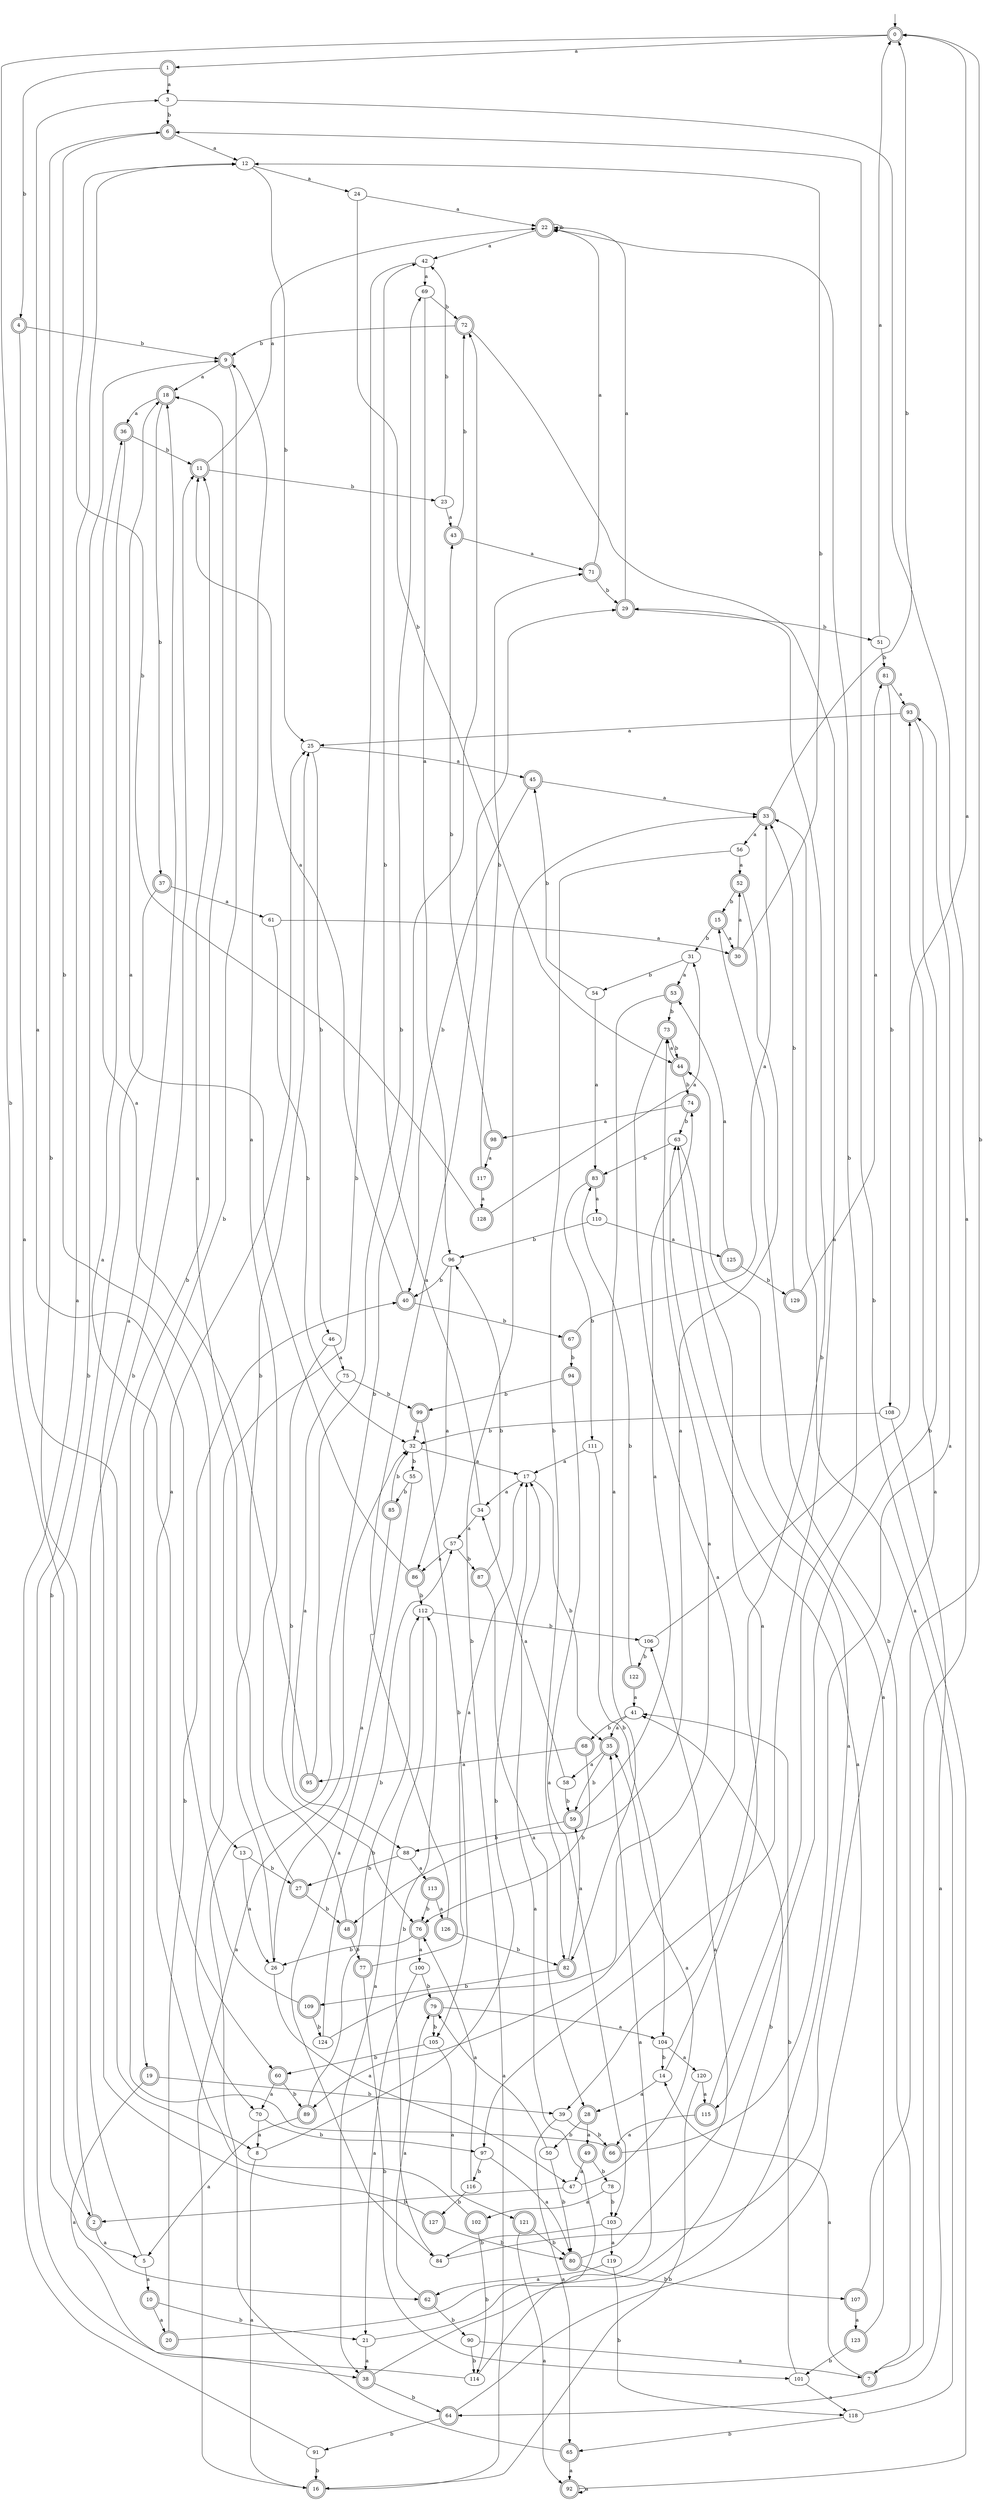 digraph RandomDFA {
  __start0 [label="", shape=none];
  __start0 -> 0 [label=""];
  0 [shape=circle] [shape=doublecircle]
  0 -> 1 [label="a"]
  0 -> 2 [label="b"]
  1 [shape=doublecircle]
  1 -> 3 [label="a"]
  1 -> 4 [label="b"]
  2 [shape=doublecircle]
  2 -> 5 [label="a"]
  2 -> 6 [label="b"]
  3
  3 -> 7 [label="a"]
  3 -> 6 [label="b"]
  4 [shape=doublecircle]
  4 -> 8 [label="a"]
  4 -> 9 [label="b"]
  5
  5 -> 10 [label="a"]
  5 -> 11 [label="b"]
  6 [shape=doublecircle]
  6 -> 12 [label="a"]
  6 -> 13 [label="b"]
  7 [shape=doublecircle]
  7 -> 14 [label="a"]
  7 -> 15 [label="b"]
  8
  8 -> 16 [label="a"]
  8 -> 17 [label="b"]
  9 [shape=doublecircle]
  9 -> 18 [label="a"]
  9 -> 19 [label="b"]
  10 [shape=doublecircle]
  10 -> 20 [label="a"]
  10 -> 21 [label="b"]
  11 [shape=doublecircle]
  11 -> 22 [label="a"]
  11 -> 23 [label="b"]
  12
  12 -> 24 [label="a"]
  12 -> 25 [label="b"]
  13
  13 -> 26 [label="a"]
  13 -> 27 [label="b"]
  14
  14 -> 28 [label="a"]
  14 -> 29 [label="b"]
  15 [shape=doublecircle]
  15 -> 30 [label="a"]
  15 -> 31 [label="b"]
  16 [shape=doublecircle]
  16 -> 32 [label="a"]
  16 -> 33 [label="b"]
  17
  17 -> 34 [label="a"]
  17 -> 35 [label="b"]
  18 [shape=doublecircle]
  18 -> 36 [label="a"]
  18 -> 37 [label="b"]
  19 [shape=doublecircle]
  19 -> 38 [label="a"]
  19 -> 39 [label="b"]
  20 [shape=doublecircle]
  20 -> 35 [label="a"]
  20 -> 40 [label="b"]
  21
  21 -> 38 [label="a"]
  21 -> 41 [label="b"]
  22 [shape=doublecircle]
  22 -> 42 [label="a"]
  22 -> 22 [label="b"]
  23
  23 -> 43 [label="a"]
  23 -> 42 [label="b"]
  24
  24 -> 22 [label="a"]
  24 -> 44 [label="b"]
  25
  25 -> 45 [label="a"]
  25 -> 46 [label="b"]
  26
  26 -> 47 [label="a"]
  26 -> 25 [label="b"]
  27 [shape=doublecircle]
  27 -> 11 [label="a"]
  27 -> 48 [label="b"]
  28 [shape=doublecircle]
  28 -> 49 [label="a"]
  28 -> 50 [label="b"]
  29 [shape=doublecircle]
  29 -> 22 [label="a"]
  29 -> 51 [label="b"]
  30 [shape=doublecircle]
  30 -> 52 [label="a"]
  30 -> 12 [label="b"]
  31
  31 -> 53 [label="a"]
  31 -> 54 [label="b"]
  32
  32 -> 17 [label="a"]
  32 -> 55 [label="b"]
  33 [shape=doublecircle]
  33 -> 56 [label="a"]
  33 -> 0 [label="b"]
  34
  34 -> 57 [label="a"]
  34 -> 42 [label="b"]
  35 [shape=doublecircle]
  35 -> 58 [label="a"]
  35 -> 59 [label="b"]
  36 [shape=doublecircle]
  36 -> 60 [label="a"]
  36 -> 11 [label="b"]
  37 [shape=doublecircle]
  37 -> 61 [label="a"]
  37 -> 62 [label="b"]
  38 [shape=doublecircle]
  38 -> 63 [label="a"]
  38 -> 64 [label="b"]
  39
  39 -> 65 [label="a"]
  39 -> 66 [label="b"]
  40 [shape=doublecircle]
  40 -> 11 [label="a"]
  40 -> 67 [label="b"]
  41
  41 -> 35 [label="a"]
  41 -> 68 [label="b"]
  42
  42 -> 69 [label="a"]
  42 -> 70 [label="b"]
  43 [shape=doublecircle]
  43 -> 71 [label="a"]
  43 -> 72 [label="b"]
  44 [shape=doublecircle]
  44 -> 73 [label="a"]
  44 -> 74 [label="b"]
  45 [shape=doublecircle]
  45 -> 33 [label="a"]
  45 -> 40 [label="b"]
  46
  46 -> 75 [label="a"]
  46 -> 76 [label="b"]
  47
  47 -> 35 [label="a"]
  47 -> 2 [label="b"]
  48 [shape=doublecircle]
  48 -> 9 [label="a"]
  48 -> 77 [label="b"]
  49 [shape=doublecircle]
  49 -> 47 [label="a"]
  49 -> 78 [label="b"]
  50
  50 -> 79 [label="a"]
  50 -> 80 [label="b"]
  51
  51 -> 0 [label="a"]
  51 -> 81 [label="b"]
  52 [shape=doublecircle]
  52 -> 48 [label="a"]
  52 -> 15 [label="b"]
  53 [shape=doublecircle]
  53 -> 82 [label="a"]
  53 -> 73 [label="b"]
  54
  54 -> 83 [label="a"]
  54 -> 45 [label="b"]
  55
  55 -> 84 [label="a"]
  55 -> 85 [label="b"]
  56
  56 -> 52 [label="a"]
  56 -> 82 [label="b"]
  57
  57 -> 86 [label="a"]
  57 -> 87 [label="b"]
  58
  58 -> 34 [label="a"]
  58 -> 59 [label="b"]
  59 [shape=doublecircle]
  59 -> 74 [label="a"]
  59 -> 88 [label="b"]
  60 [shape=doublecircle]
  60 -> 70 [label="a"]
  60 -> 89 [label="b"]
  61
  61 -> 30 [label="a"]
  61 -> 32 [label="b"]
  62 [shape=doublecircle]
  62 -> 79 [label="a"]
  62 -> 90 [label="b"]
  63
  63 -> 39 [label="a"]
  63 -> 83 [label="b"]
  64 [shape=doublecircle]
  64 -> 63 [label="a"]
  64 -> 91 [label="b"]
  65 [shape=doublecircle]
  65 -> 92 [label="a"]
  65 -> 72 [label="b"]
  66 [shape=doublecircle]
  66 -> 93 [label="a"]
  66 -> 18 [label="b"]
  67 [shape=doublecircle]
  67 -> 33 [label="a"]
  67 -> 94 [label="b"]
  68 [shape=doublecircle]
  68 -> 95 [label="a"]
  68 -> 76 [label="b"]
  69
  69 -> 96 [label="a"]
  69 -> 72 [label="b"]
  70
  70 -> 8 [label="a"]
  70 -> 97 [label="b"]
  71 [shape=doublecircle]
  71 -> 22 [label="a"]
  71 -> 29 [label="b"]
  72 [shape=doublecircle]
  72 -> 97 [label="a"]
  72 -> 9 [label="b"]
  73 [shape=doublecircle]
  73 -> 89 [label="a"]
  73 -> 44 [label="b"]
  74 [shape=doublecircle]
  74 -> 98 [label="a"]
  74 -> 63 [label="b"]
  75
  75 -> 88 [label="a"]
  75 -> 99 [label="b"]
  76 [shape=doublecircle]
  76 -> 100 [label="a"]
  76 -> 26 [label="b"]
  77 [shape=doublecircle]
  77 -> 17 [label="a"]
  77 -> 101 [label="b"]
  78
  78 -> 102 [label="a"]
  78 -> 103 [label="b"]
  79 [shape=doublecircle]
  79 -> 104 [label="a"]
  79 -> 105 [label="b"]
  80 [shape=doublecircle]
  80 -> 106 [label="a"]
  80 -> 107 [label="b"]
  81 [shape=doublecircle]
  81 -> 93 [label="a"]
  81 -> 108 [label="b"]
  82 [shape=doublecircle]
  82 -> 59 [label="a"]
  82 -> 109 [label="b"]
  83 [shape=doublecircle]
  83 -> 110 [label="a"]
  83 -> 111 [label="b"]
  84
  84 -> 93 [label="a"]
  84 -> 112 [label="b"]
  85 [shape=doublecircle]
  85 -> 26 [label="a"]
  85 -> 32 [label="b"]
  86 [shape=doublecircle]
  86 -> 18 [label="a"]
  86 -> 112 [label="b"]
  87 [shape=doublecircle]
  87 -> 28 [label="a"]
  87 -> 96 [label="b"]
  88
  88 -> 113 [label="a"]
  88 -> 27 [label="b"]
  89 [shape=doublecircle]
  89 -> 5 [label="a"]
  89 -> 112 [label="b"]
  90
  90 -> 7 [label="a"]
  90 -> 114 [label="b"]
  91
  91 -> 12 [label="a"]
  91 -> 16 [label="b"]
  92 [shape=doublecircle]
  92 -> 92 [label="a"]
  92 -> 6 [label="b"]
  93 [shape=doublecircle]
  93 -> 25 [label="a"]
  93 -> 115 [label="b"]
  94 [shape=doublecircle]
  94 -> 103 [label="a"]
  94 -> 99 [label="b"]
  95 [shape=doublecircle]
  95 -> 36 [label="a"]
  95 -> 69 [label="b"]
  96
  96 -> 86 [label="a"]
  96 -> 40 [label="b"]
  97
  97 -> 80 [label="a"]
  97 -> 116 [label="b"]
  98 [shape=doublecircle]
  98 -> 117 [label="a"]
  98 -> 43 [label="b"]
  99 [shape=doublecircle]
  99 -> 32 [label="a"]
  99 -> 105 [label="b"]
  100
  100 -> 21 [label="a"]
  100 -> 79 [label="b"]
  101
  101 -> 118 [label="a"]
  101 -> 41 [label="b"]
  102 [shape=doublecircle]
  102 -> 25 [label="a"]
  102 -> 114 [label="b"]
  103
  103 -> 119 [label="a"]
  103 -> 84 [label="b"]
  104
  104 -> 120 [label="a"]
  104 -> 14 [label="b"]
  105
  105 -> 121 [label="a"]
  105 -> 60 [label="b"]
  106
  106 -> 0 [label="a"]
  106 -> 122 [label="b"]
  107 [shape=doublecircle]
  107 -> 123 [label="a"]
  107 -> 0 [label="b"]
  108
  108 -> 64 [label="a"]
  108 -> 32 [label="b"]
  109 [shape=doublecircle]
  109 -> 3 [label="a"]
  109 -> 124 [label="b"]
  110
  110 -> 125 [label="a"]
  110 -> 96 [label="b"]
  111
  111 -> 17 [label="a"]
  111 -> 104 [label="b"]
  112
  112 -> 38 [label="a"]
  112 -> 106 [label="b"]
  113 [shape=doublecircle]
  113 -> 126 [label="a"]
  113 -> 76 [label="b"]
  114
  114 -> 17 [label="a"]
  114 -> 9 [label="b"]
  115 [shape=doublecircle]
  115 -> 66 [label="a"]
  115 -> 22 [label="b"]
  116
  116 -> 76 [label="a"]
  116 -> 127 [label="b"]
  117 [shape=doublecircle]
  117 -> 128 [label="a"]
  117 -> 71 [label="b"]
  118
  118 -> 33 [label="a"]
  118 -> 65 [label="b"]
  119
  119 -> 62 [label="a"]
  119 -> 118 [label="b"]
  120
  120 -> 115 [label="a"]
  120 -> 16 [label="b"]
  121 [shape=doublecircle]
  121 -> 92 [label="a"]
  121 -> 80 [label="b"]
  122 [shape=doublecircle]
  122 -> 41 [label="a"]
  122 -> 83 [label="b"]
  123 [shape=doublecircle]
  123 -> 44 [label="a"]
  123 -> 101 [label="b"]
  124
  124 -> 73 [label="a"]
  124 -> 57 [label="b"]
  125 [shape=doublecircle]
  125 -> 53 [label="a"]
  125 -> 129 [label="b"]
  126 [shape=doublecircle]
  126 -> 29 [label="a"]
  126 -> 82 [label="b"]
  127 [shape=doublecircle]
  127 -> 18 [label="a"]
  127 -> 80 [label="b"]
  128 [shape=doublecircle]
  128 -> 31 [label="a"]
  128 -> 12 [label="b"]
  129 [shape=doublecircle]
  129 -> 81 [label="a"]
  129 -> 33 [label="b"]
}
